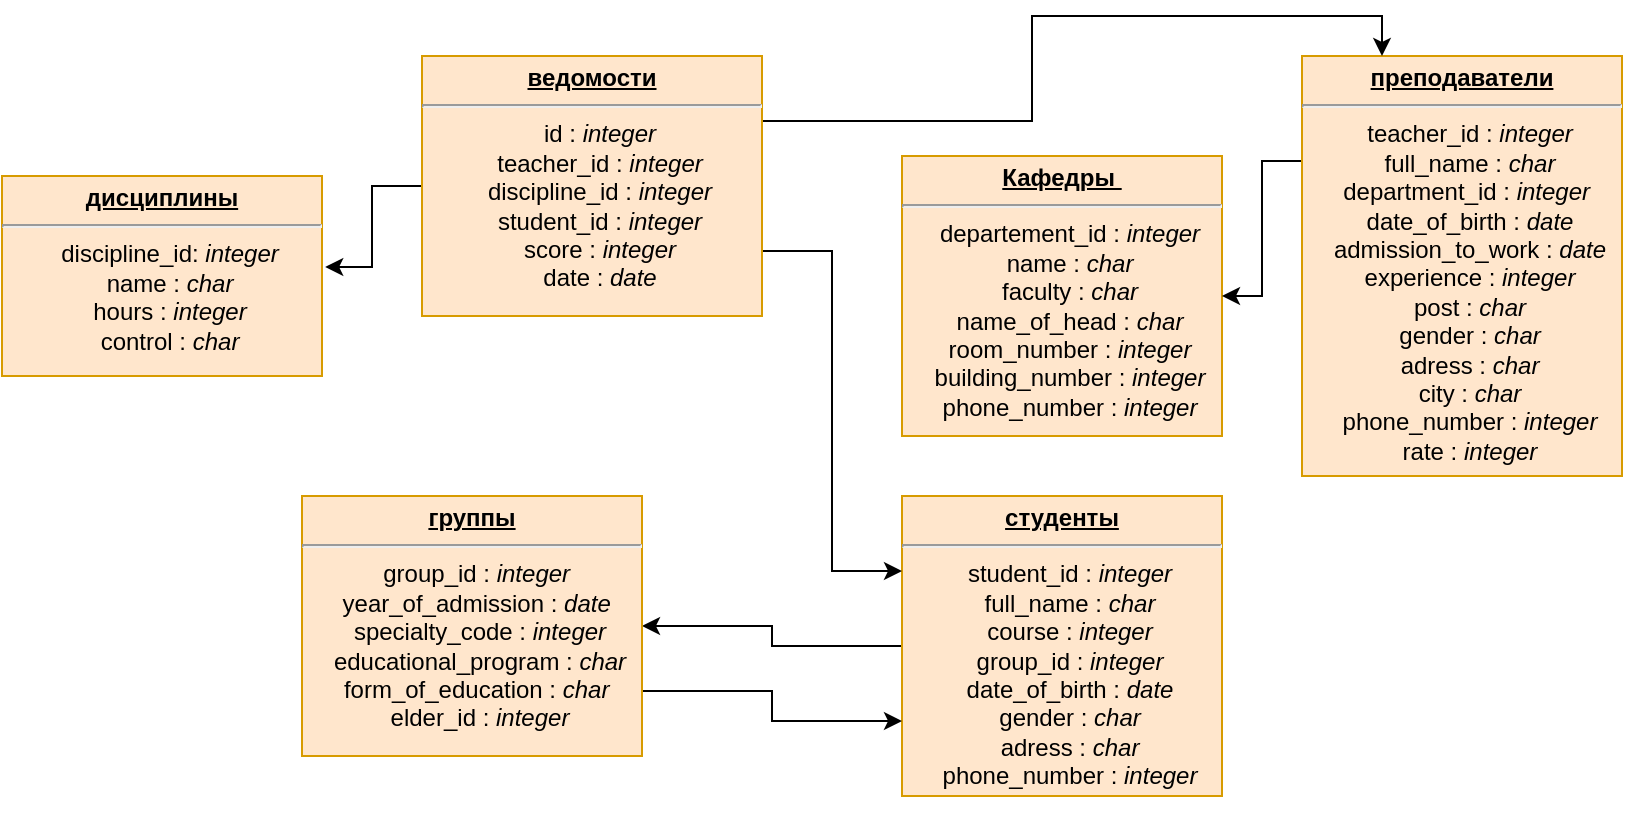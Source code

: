 <mxfile version="21.0.8" type="github"><diagram name="Page-1" id="a7904f86-f2b4-8e86-fa97-74104820619b"><mxGraphModel dx="2009" dy="593" grid="1" gridSize="10" guides="1" tooltips="1" connect="1" arrows="1" fold="1" page="1" pageScale="1" pageWidth="1100" pageHeight="850" background="none" math="0" shadow="0"><root><mxCell id="0"/><mxCell id="1" parent="0"/><mxCell id="24794b860abc3c2d-21" value="&lt;p style=&quot;margin: 4px 0px 0px; text-decoration: underline;&quot;&gt;&lt;b&gt;Кафедры&amp;nbsp;&lt;/b&gt;&lt;/p&gt;&lt;hr&gt;&lt;p style=&quot;margin: 0px ; margin-left: 8px&quot;&gt;departement_id : &lt;i&gt;integer&lt;/i&gt;&lt;br&gt;&lt;/p&gt;&lt;p style=&quot;margin: 0px ; margin-left: 8px&quot;&gt;name : &lt;i&gt;char&lt;/i&gt;&lt;/p&gt;&lt;p style=&quot;margin: 0px ; margin-left: 8px&quot;&gt;faculty : &lt;i&gt;char&lt;/i&gt;&lt;/p&gt;&lt;p style=&quot;margin: 0px ; margin-left: 8px&quot;&gt;name_of_head : &lt;i&gt;char&lt;/i&gt;&lt;/p&gt;&lt;p style=&quot;margin: 0px ; margin-left: 8px&quot;&gt;room_number : &lt;i&gt;integer&lt;/i&gt;&lt;/p&gt;&lt;p style=&quot;margin: 0px ; margin-left: 8px&quot;&gt;building_number : &lt;i&gt;integer&lt;/i&gt;&lt;br&gt;&lt;/p&gt;&lt;p style=&quot;margin: 0px ; margin-left: 8px&quot;&gt;phone_number : &lt;i&gt;integer&lt;/i&gt;&lt;/p&gt;" style="verticalAlign=top;align=center;overflow=fill;fontSize=12;fontFamily=Helvetica;html=1;rounded=0;shadow=0;comic=0;labelBackgroundColor=none;strokeWidth=1;fillColor=#ffe6cc;strokeColor=#d79b00;" parent="1" vertex="1"><mxGeometry x="420" y="150" width="160" height="140" as="geometry"/></mxCell><mxCell id="_fYO2Tw8kscv_220xmxU-19" style="edgeStyle=orthogonalEdgeStyle;rounded=0;orthogonalLoop=1;jettySize=auto;html=1;exitX=0;exitY=0.25;exitDx=0;exitDy=0;entryX=1;entryY=0.5;entryDx=0;entryDy=0;" edge="1" parent="1" source="_fYO2Tw8kscv_220xmxU-5" target="24794b860abc3c2d-21"><mxGeometry relative="1" as="geometry"/></mxCell><mxCell id="_fYO2Tw8kscv_220xmxU-5" value="&lt;p style=&quot;margin: 4px 0px 0px; text-decoration: underline;&quot;&gt;&lt;b&gt;преподаватели&lt;/b&gt;&lt;/p&gt;&lt;hr&gt;&lt;p style=&quot;margin: 0px ; margin-left: 8px&quot;&gt;teacher_id : &lt;i&gt;integer&lt;/i&gt;&lt;br&gt;&lt;/p&gt;&lt;p style=&quot;margin: 0px ; margin-left: 8px&quot;&gt;full_name : &lt;i&gt;char&lt;/i&gt;&lt;/p&gt;&lt;p style=&quot;margin: 0px ; margin-left: 8px&quot;&gt;department_id : &lt;i&gt;integer&lt;/i&gt;&amp;nbsp;&lt;br&gt;&lt;/p&gt;&lt;p style=&quot;margin: 0px ; margin-left: 8px&quot;&gt;date_of_birth : &lt;i&gt;date&lt;/i&gt;&lt;br&gt;&lt;/p&gt;&lt;p style=&quot;margin: 0px ; margin-left: 8px&quot;&gt;admission_to_work : &lt;i&gt;date&lt;/i&gt;&lt;/p&gt;&lt;p style=&quot;margin: 0px ; margin-left: 8px&quot;&gt;experience : &lt;i&gt;integer&lt;/i&gt;&lt;/p&gt;&lt;p style=&quot;margin: 0px ; margin-left: 8px&quot;&gt;post : &lt;i&gt;char&lt;/i&gt;&lt;br&gt;&lt;/p&gt;&lt;p style=&quot;margin: 0px ; margin-left: 8px&quot;&gt;gender : &lt;i&gt;char&lt;/i&gt;&lt;br&gt;&lt;/p&gt;&lt;p style=&quot;margin: 0px ; margin-left: 8px&quot;&gt;adress : &lt;i&gt;char&lt;/i&gt;&lt;/p&gt;&lt;p style=&quot;margin: 0px ; margin-left: 8px&quot;&gt;city : &lt;i&gt;char&lt;/i&gt;&lt;/p&gt;&lt;p style=&quot;margin: 0px ; margin-left: 8px&quot;&gt;phone_number : &lt;i&gt;integer&lt;/i&gt;&lt;/p&gt;&lt;p style=&quot;margin: 0px ; margin-left: 8px&quot;&gt;rate : &lt;i&gt;integer&lt;/i&gt;&lt;/p&gt;" style="verticalAlign=top;align=center;overflow=fill;fontSize=12;fontFamily=Helvetica;html=1;rounded=0;shadow=0;comic=0;labelBackgroundColor=none;strokeWidth=1;fillColor=#ffe6cc;strokeColor=#d79b00;" vertex="1" parent="1"><mxGeometry x="620" y="100" width="160" height="210" as="geometry"/></mxCell><mxCell id="_fYO2Tw8kscv_220xmxU-6" style="edgeStyle=orthogonalEdgeStyle;rounded=0;orthogonalLoop=1;jettySize=auto;html=1;exitX=0.5;exitY=1;exitDx=0;exitDy=0;" edge="1" parent="1" source="24794b860abc3c2d-21" target="24794b860abc3c2d-21"><mxGeometry relative="1" as="geometry"/></mxCell><mxCell id="_fYO2Tw8kscv_220xmxU-25" style="edgeStyle=orthogonalEdgeStyle;rounded=0;orthogonalLoop=1;jettySize=auto;html=1;exitX=0;exitY=0.5;exitDx=0;exitDy=0;entryX=1;entryY=0.5;entryDx=0;entryDy=0;" edge="1" parent="1" source="_fYO2Tw8kscv_220xmxU-10" target="_fYO2Tw8kscv_220xmxU-12"><mxGeometry relative="1" as="geometry"/></mxCell><mxCell id="_fYO2Tw8kscv_220xmxU-10" value="&lt;p style=&quot;margin: 4px 0px 0px; text-decoration: underline;&quot;&gt;&lt;b&gt;студенты&lt;/b&gt;&lt;/p&gt;&lt;hr&gt;&lt;p style=&quot;margin: 0px ; margin-left: 8px&quot;&gt;student_id : &lt;i&gt;integer&lt;/i&gt;&lt;br&gt;&lt;/p&gt;&lt;p style=&quot;margin: 0px ; margin-left: 8px&quot;&gt;full_name : &lt;i&gt;char&lt;/i&gt;&lt;/p&gt;&lt;p style=&quot;margin: 0px ; margin-left: 8px&quot;&gt;course : &lt;i&gt;integer&lt;/i&gt;&lt;br&gt;&lt;/p&gt;&lt;p style=&quot;margin: 0px ; margin-left: 8px&quot;&gt;group_id : &lt;i&gt;integer&lt;/i&gt;&lt;/p&gt;&lt;p style=&quot;margin: 0px ; margin-left: 8px&quot;&gt;date_of_birth : &lt;i&gt;date&lt;/i&gt;&lt;br&gt;&lt;/p&gt;&lt;p style=&quot;margin: 0px ; margin-left: 8px&quot;&gt;gender : &lt;i&gt;char&lt;br&gt;&lt;/i&gt;&lt;/p&gt;&lt;p style=&quot;margin: 0px ; margin-left: 8px&quot;&gt;adress : &lt;i&gt;char&lt;/i&gt;&lt;br&gt;&lt;/p&gt;&lt;p style=&quot;margin: 0px ; margin-left: 8px&quot;&gt;phone_number : &lt;i&gt;integer&lt;/i&gt;&lt;/p&gt;" style="verticalAlign=top;align=center;overflow=fill;fontSize=12;fontFamily=Helvetica;html=1;rounded=0;shadow=0;comic=0;labelBackgroundColor=none;strokeWidth=1;fillColor=#ffe6cc;strokeColor=#d79b00;" vertex="1" parent="1"><mxGeometry x="420" y="320" width="160" height="150" as="geometry"/></mxCell><mxCell id="_fYO2Tw8kscv_220xmxU-11" style="edgeStyle=orthogonalEdgeStyle;rounded=0;orthogonalLoop=1;jettySize=auto;html=1;exitX=0.5;exitY=1;exitDx=0;exitDy=0;" edge="1" parent="1" source="_fYO2Tw8kscv_220xmxU-10" target="_fYO2Tw8kscv_220xmxU-10"><mxGeometry relative="1" as="geometry"/></mxCell><mxCell id="_fYO2Tw8kscv_220xmxU-26" style="edgeStyle=orthogonalEdgeStyle;rounded=0;orthogonalLoop=1;jettySize=auto;html=1;exitX=1;exitY=0.75;exitDx=0;exitDy=0;entryX=0;entryY=0.75;entryDx=0;entryDy=0;" edge="1" parent="1" source="_fYO2Tw8kscv_220xmxU-12" target="_fYO2Tw8kscv_220xmxU-10"><mxGeometry relative="1" as="geometry"/></mxCell><mxCell id="_fYO2Tw8kscv_220xmxU-12" value="&lt;p style=&quot;margin: 4px 0px 0px;&quot;&gt;&lt;b&gt;&lt;u&gt;группы&lt;/u&gt;&lt;/b&gt;&lt;/p&gt;&lt;hr&gt;&lt;p style=&quot;margin: 0px ; margin-left: 8px&quot;&gt;group_id : &lt;i&gt;integer&amp;nbsp;&lt;/i&gt;&lt;br&gt;&lt;/p&gt;&lt;p style=&quot;margin: 0px ; margin-left: 8px&quot;&gt;year_of_admission : &lt;i&gt;date&amp;nbsp;&lt;/i&gt;&lt;br&gt;&lt;/p&gt;&lt;p style=&quot;margin: 0px ; margin-left: 8px&quot;&gt;specialty_code : &lt;i&gt;integer&lt;/i&gt;&lt;br&gt;&lt;/p&gt;&lt;p style=&quot;margin: 0px ; margin-left: 8px&quot;&gt;educational_program : &lt;i&gt;char&lt;/i&gt;&lt;br&gt;&lt;/p&gt;&lt;p style=&quot;margin: 0px ; margin-left: 8px&quot;&gt;form_of_education : &lt;i&gt;char&lt;/i&gt;&amp;nbsp;&lt;br&gt;&lt;/p&gt;&lt;p style=&quot;margin: 0px ; margin-left: 8px&quot;&gt;elder_id : &lt;i&gt;integer&lt;/i&gt;&lt;/p&gt;" style="verticalAlign=top;align=center;overflow=fill;fontSize=12;fontFamily=Helvetica;html=1;rounded=0;shadow=0;comic=0;labelBackgroundColor=none;strokeWidth=1;fillColor=#ffe6cc;strokeColor=#d79b00;" vertex="1" parent="1"><mxGeometry x="120" y="320" width="170" height="130" as="geometry"/></mxCell><mxCell id="_fYO2Tw8kscv_220xmxU-16" value="&lt;p style=&quot;margin: 4px 0px 0px; text-decoration: underline;&quot;&gt;&lt;b&gt;дисциплины&lt;/b&gt;&lt;/p&gt;&lt;hr&gt;&lt;p style=&quot;margin: 0px ; margin-left: 8px&quot;&gt;discipline_id: &lt;i&gt;integer&lt;/i&gt;&lt;br style=&quot;border-color: var(--border-color);&quot;&gt;name : &lt;i&gt;char&lt;/i&gt;&lt;br&gt;&lt;/p&gt;&lt;p style=&quot;margin: 0px ; margin-left: 8px&quot;&gt;hours : &lt;i&gt;integer&lt;/i&gt;&lt;/p&gt;&lt;p style=&quot;margin: 0px ; margin-left: 8px&quot;&gt;control : &lt;i&gt;char&lt;/i&gt;&lt;/p&gt;&lt;div&gt;&lt;br&gt;&lt;/div&gt;" style="verticalAlign=top;align=center;overflow=fill;fontSize=12;fontFamily=Helvetica;html=1;rounded=0;shadow=0;comic=0;labelBackgroundColor=none;strokeWidth=1;fillColor=#ffe6cc;strokeColor=#d79b00;" vertex="1" parent="1"><mxGeometry x="-30" y="160" width="160" height="100" as="geometry"/></mxCell><mxCell id="_fYO2Tw8kscv_220xmxU-17" style="edgeStyle=orthogonalEdgeStyle;rounded=0;orthogonalLoop=1;jettySize=auto;html=1;exitX=0.5;exitY=1;exitDx=0;exitDy=0;" edge="1" parent="1" source="_fYO2Tw8kscv_220xmxU-16" target="_fYO2Tw8kscv_220xmxU-16"><mxGeometry relative="1" as="geometry"/></mxCell><mxCell id="_fYO2Tw8kscv_220xmxU-20" style="edgeStyle=orthogonalEdgeStyle;rounded=0;orthogonalLoop=1;jettySize=auto;html=1;exitX=0;exitY=0.5;exitDx=0;exitDy=0;entryX=1.01;entryY=0.455;entryDx=0;entryDy=0;entryPerimeter=0;" edge="1" parent="1" source="_fYO2Tw8kscv_220xmxU-18" target="_fYO2Tw8kscv_220xmxU-16"><mxGeometry relative="1" as="geometry"/></mxCell><mxCell id="_fYO2Tw8kscv_220xmxU-21" style="edgeStyle=orthogonalEdgeStyle;rounded=0;orthogonalLoop=1;jettySize=auto;html=1;exitX=1;exitY=0.25;exitDx=0;exitDy=0;entryX=0.25;entryY=0;entryDx=0;entryDy=0;" edge="1" parent="1" source="_fYO2Tw8kscv_220xmxU-18" target="_fYO2Tw8kscv_220xmxU-5"><mxGeometry relative="1" as="geometry"/></mxCell><mxCell id="_fYO2Tw8kscv_220xmxU-22" style="edgeStyle=orthogonalEdgeStyle;rounded=0;orthogonalLoop=1;jettySize=auto;html=1;exitX=1;exitY=0.75;exitDx=0;exitDy=0;entryX=0;entryY=0.25;entryDx=0;entryDy=0;elbow=vertical;endArrow=classic;endFill=1;align=right;" edge="1" parent="1" source="_fYO2Tw8kscv_220xmxU-18" target="_fYO2Tw8kscv_220xmxU-10"><mxGeometry relative="1" as="geometry"/></mxCell><mxCell id="_fYO2Tw8kscv_220xmxU-18" value="&lt;p style=&quot;margin: 4px 0px 0px;&quot;&gt;&lt;b&gt;&lt;u&gt;ведомости&lt;/u&gt;&lt;/b&gt;&lt;/p&gt;&lt;hr&gt;&lt;p style=&quot;margin: 0px ; margin-left: 8px&quot;&gt;id : &lt;i&gt;integer&lt;/i&gt;&lt;br&gt;&lt;/p&gt;&lt;p style=&quot;margin: 0px ; margin-left: 8px&quot;&gt;teacher_id : &lt;i&gt;integer&lt;/i&gt;&lt;/p&gt;&lt;p style=&quot;margin: 0px ; margin-left: 8px&quot;&gt;discipline_id : &lt;i&gt;integer&lt;/i&gt;&lt;br&gt;&lt;/p&gt;&lt;p style=&quot;margin: 0px ; margin-left: 8px&quot;&gt;student_id : &lt;i&gt;integer&lt;/i&gt;&lt;/p&gt;&lt;p style=&quot;margin: 0px ; margin-left: 8px&quot;&gt;score : &lt;i&gt;integer&lt;/i&gt;&lt;/p&gt;&lt;p style=&quot;margin: 0px ; margin-left: 8px&quot;&gt;date : &lt;i&gt;date&lt;/i&gt;&lt;/p&gt;&lt;p style=&quot;margin: 0px ; margin-left: 8px&quot;&gt;&lt;br&gt;&lt;/p&gt;" style="verticalAlign=top;align=center;overflow=fill;fontSize=12;fontFamily=Helvetica;html=1;rounded=0;shadow=0;comic=0;labelBackgroundColor=none;strokeWidth=1;fillColor=#ffe6cc;strokeColor=#d79b00;" vertex="1" parent="1"><mxGeometry x="180" y="100" width="170" height="130" as="geometry"/></mxCell></root></mxGraphModel></diagram></mxfile>